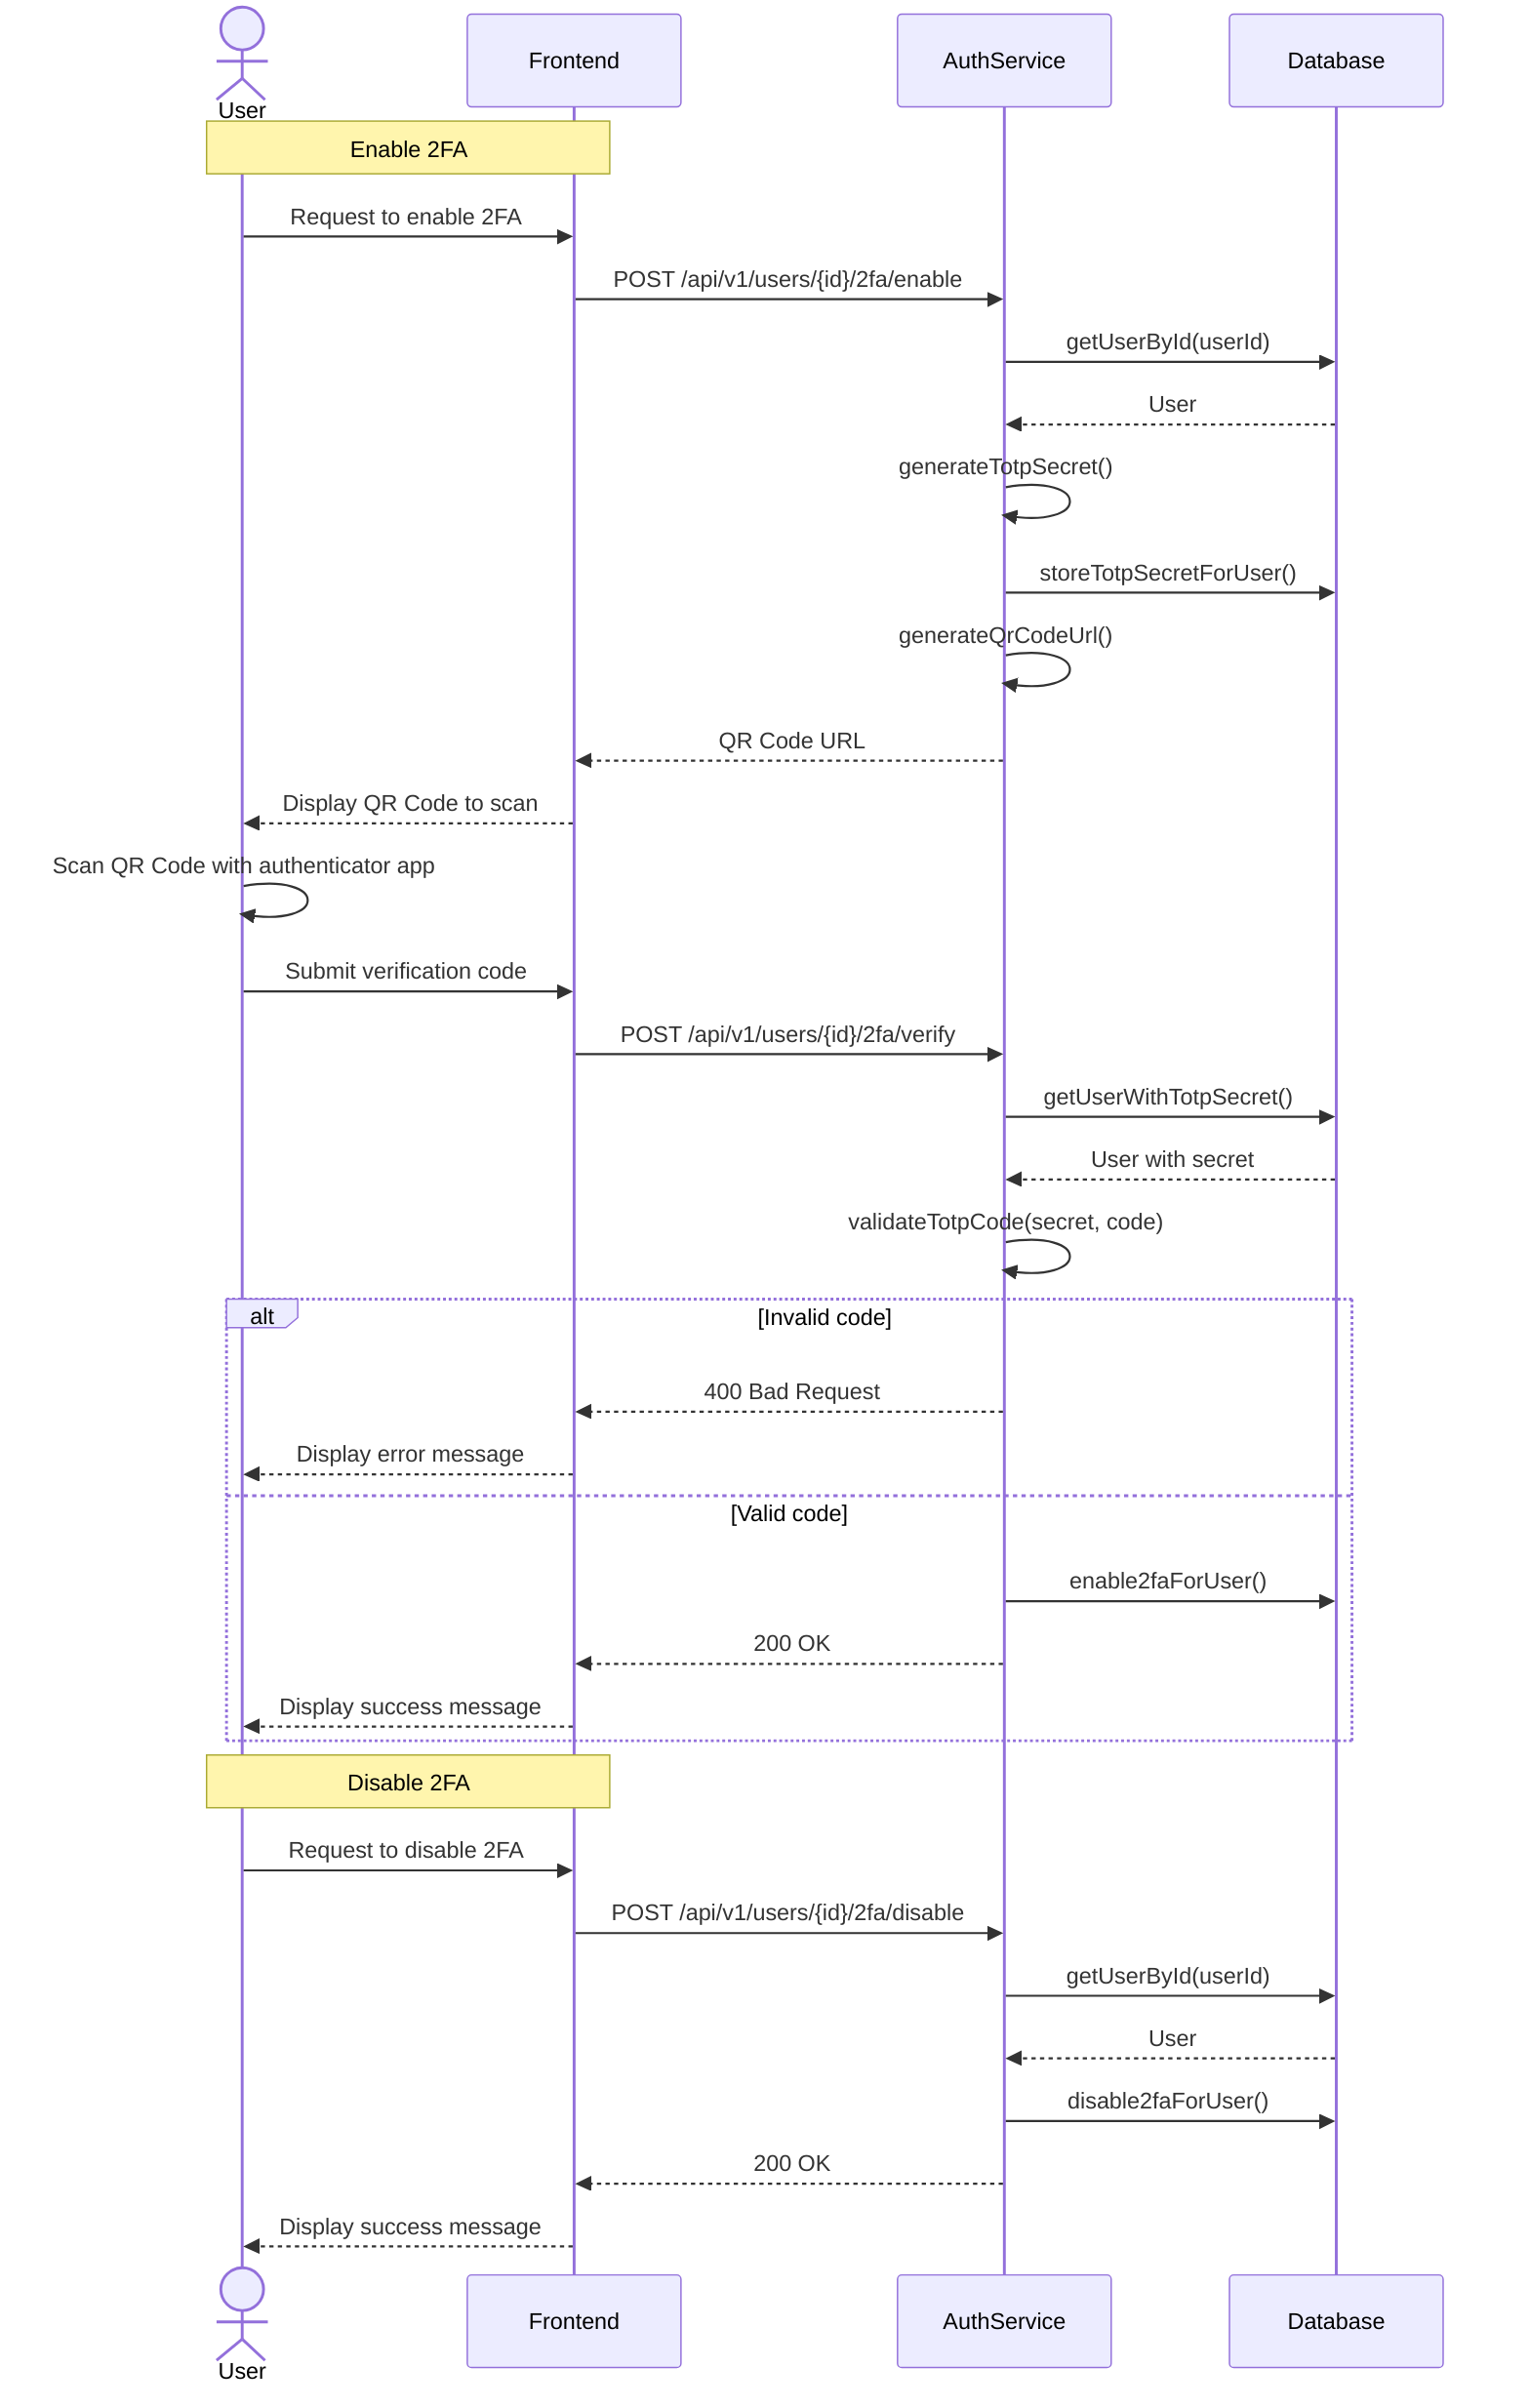 sequenceDiagram
    actor User
    participant Frontend
    participant AuthService
    participant Database

    Note over User, Frontend: Enable 2FA
    User->>Frontend: Request to enable 2FA
    Frontend->>AuthService: POST /api/v1/users/{id}/2fa/enable
    
    AuthService->>Database: getUserById(userId)
    Database-->>AuthService: User
    
    AuthService->>AuthService: generateTotpSecret()
    AuthService->>Database: storeTotpSecretForUser()
    
    AuthService->>AuthService: generateQrCodeUrl()
    
    AuthService-->>Frontend: QR Code URL
    Frontend-->>User: Display QR Code to scan
    
    User->>User: Scan QR Code with authenticator app
    User->>Frontend: Submit verification code
    Frontend->>AuthService: POST /api/v1/users/{id}/2fa/verify
    
    AuthService->>Database: getUserWithTotpSecret()
    Database-->>AuthService: User with secret
    
    AuthService->>AuthService: validateTotpCode(secret, code)
    
    alt Invalid code
        AuthService-->>Frontend: 400 Bad Request
        Frontend-->>User: Display error message
    else Valid code
        AuthService->>Database: enable2faForUser()
        
        AuthService-->>Frontend: 200 OK
        Frontend-->>User: Display success message
    end
    
    Note over User, Frontend: Disable 2FA
    User->>Frontend: Request to disable 2FA
    Frontend->>AuthService: POST /api/v1/users/{id}/2fa/disable
    
    AuthService->>Database: getUserById(userId)
    Database-->>AuthService: User
    
    AuthService->>Database: disable2faForUser()
    
    AuthService-->>Frontend: 200 OK
    Frontend-->>User: Display success message